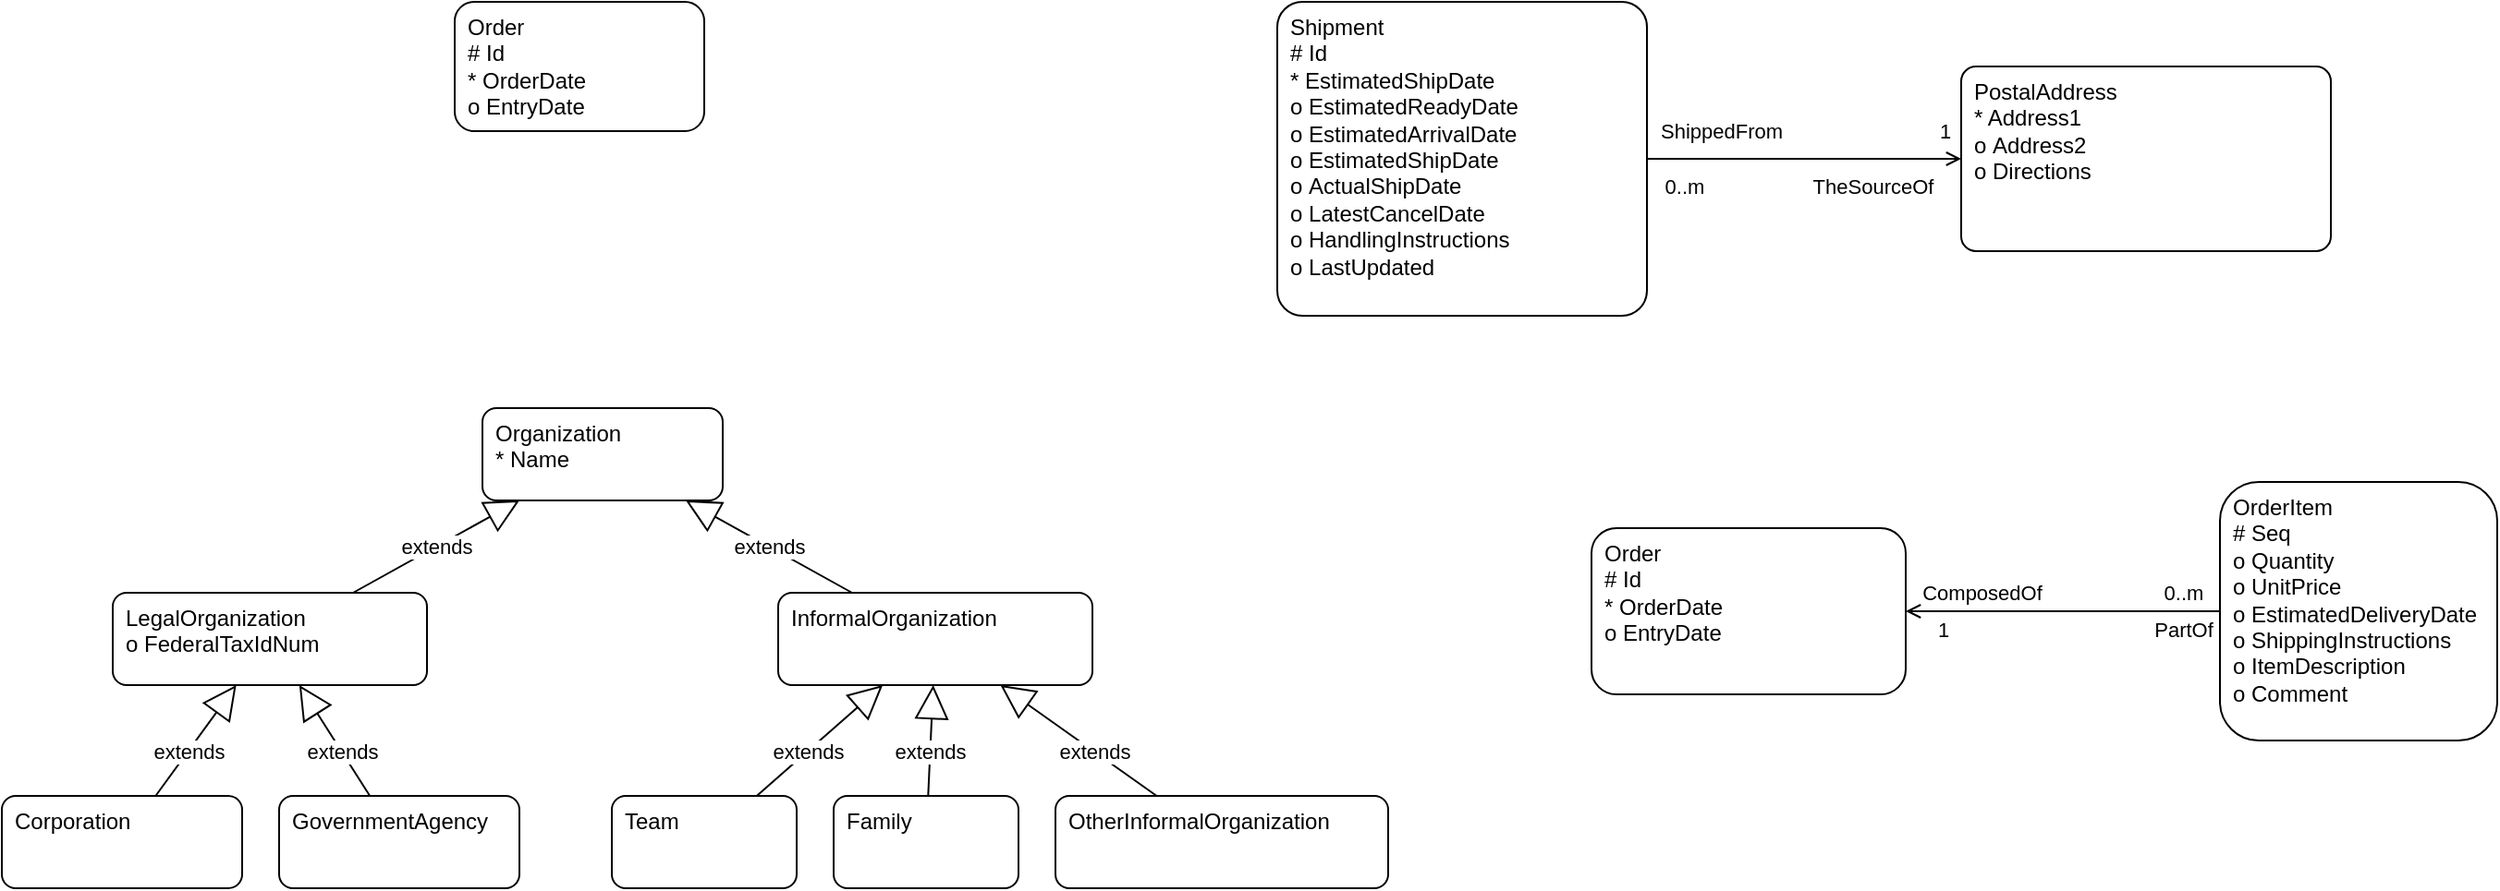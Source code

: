 <mxfile version="28.2.5">
  <diagram name="Page-1" id="7XUURtsWi7NvFYTWN6Y5">
    <mxGraphModel dx="656" dy="1519" grid="1" gridSize="10" guides="1" tooltips="1" connect="1" arrows="1" fold="1" page="1" pageScale="1" pageWidth="850" pageHeight="1100" math="0" shadow="0">
      <root>
        <mxCell id="0" />
        <mxCell id="1" parent="0" />
        <mxCell id="gx6_36p2fhPoFDvD785E-1" value="Organization&lt;div&gt;* Name&lt;/div&gt;" style="rounded=1;whiteSpace=wrap;html=1;verticalAlign=top;align=left;spacingTop=0;spacingLeft=5;" vertex="1" parent="1">
          <mxGeometry x="310" y="-330" width="130" height="50" as="geometry" />
        </mxCell>
        <mxCell id="gx6_36p2fhPoFDvD785E-2" value="LegalOrganization&lt;div&gt;o FederalTaxIdNum&lt;/div&gt;" style="rounded=1;whiteSpace=wrap;html=1;verticalAlign=top;align=left;spacingTop=0;spacingLeft=5;" vertex="1" parent="1">
          <mxGeometry x="110" y="-230" width="170" height="50" as="geometry" />
        </mxCell>
        <mxCell id="gx6_36p2fhPoFDvD785E-3" value="InformalOrganization&lt;div&gt;&lt;br&gt;&lt;/div&gt;" style="rounded=1;whiteSpace=wrap;html=1;verticalAlign=top;align=left;spacingTop=0;spacingLeft=5;" vertex="1" parent="1">
          <mxGeometry x="470" y="-230" width="170" height="50" as="geometry" />
        </mxCell>
        <mxCell id="gx6_36p2fhPoFDvD785E-4" value="Corporation" style="rounded=1;whiteSpace=wrap;html=1;verticalAlign=top;align=left;spacingTop=0;spacingLeft=5;" vertex="1" parent="1">
          <mxGeometry x="50" y="-120" width="130" height="50" as="geometry" />
        </mxCell>
        <mxCell id="gx6_36p2fhPoFDvD785E-5" value="GovernmentAgency" style="rounded=1;whiteSpace=wrap;html=1;verticalAlign=top;align=left;spacingTop=0;spacingLeft=5;" vertex="1" parent="1">
          <mxGeometry x="200" y="-120" width="130" height="50" as="geometry" />
        </mxCell>
        <mxCell id="gx6_36p2fhPoFDvD785E-6" value="Team" style="rounded=1;whiteSpace=wrap;html=1;verticalAlign=top;align=left;spacingTop=0;spacingLeft=5;" vertex="1" parent="1">
          <mxGeometry x="380" y="-120" width="100" height="50" as="geometry" />
        </mxCell>
        <mxCell id="gx6_36p2fhPoFDvD785E-7" value="Family" style="rounded=1;whiteSpace=wrap;html=1;verticalAlign=top;align=left;spacingTop=0;spacingLeft=5;" vertex="1" parent="1">
          <mxGeometry x="500" y="-120" width="100" height="50" as="geometry" />
        </mxCell>
        <mxCell id="gx6_36p2fhPoFDvD785E-8" value="OtherInformalOrganization" style="rounded=1;whiteSpace=wrap;html=1;verticalAlign=top;align=left;spacingTop=0;spacingLeft=5;" vertex="1" parent="1">
          <mxGeometry x="620" y="-120" width="180" height="50" as="geometry" />
        </mxCell>
        <mxCell id="gx6_36p2fhPoFDvD785E-9" value="extends" style="endArrow=block;endSize=16;endFill=0;html=1;rounded=0;" edge="1" parent="1" source="gx6_36p2fhPoFDvD785E-2" target="gx6_36p2fhPoFDvD785E-1">
          <mxGeometry width="160" relative="1" as="geometry">
            <mxPoint x="260" y="-110" as="sourcePoint" />
            <mxPoint x="420" y="-110" as="targetPoint" />
          </mxGeometry>
        </mxCell>
        <mxCell id="gx6_36p2fhPoFDvD785E-10" value="" style="endArrow=block;endSize=16;endFill=0;html=1;rounded=0;" edge="1" parent="1" source="gx6_36p2fhPoFDvD785E-3" target="gx6_36p2fhPoFDvD785E-1">
          <mxGeometry width="160" relative="1" as="geometry">
            <mxPoint x="440" y="-210" as="sourcePoint" />
            <mxPoint x="500" y="-260" as="targetPoint" />
          </mxGeometry>
        </mxCell>
        <mxCell id="gx6_36p2fhPoFDvD785E-12" value="extends" style="edgeLabel;html=1;align=center;verticalAlign=middle;resizable=0;points=[];" vertex="1" connectable="0" parent="gx6_36p2fhPoFDvD785E-10">
          <mxGeometry x="0.007" relative="1" as="geometry">
            <mxPoint as="offset" />
          </mxGeometry>
        </mxCell>
        <mxCell id="gx6_36p2fhPoFDvD785E-11" value="" style="endArrow=block;endSize=16;endFill=0;html=1;rounded=0;" edge="1" parent="1" source="gx6_36p2fhPoFDvD785E-4" target="gx6_36p2fhPoFDvD785E-2">
          <mxGeometry width="160" relative="1" as="geometry">
            <mxPoint x="310" y="-140" as="sourcePoint" />
            <mxPoint x="370" y="-190" as="targetPoint" />
          </mxGeometry>
        </mxCell>
        <mxCell id="gx6_36p2fhPoFDvD785E-13" value="extends" style="edgeLabel;html=1;align=center;verticalAlign=middle;resizable=0;points=[];" vertex="1" connectable="0" parent="gx6_36p2fhPoFDvD785E-11">
          <mxGeometry x="-0.195" relative="1" as="geometry">
            <mxPoint as="offset" />
          </mxGeometry>
        </mxCell>
        <mxCell id="gx6_36p2fhPoFDvD785E-14" value="" style="endArrow=block;endSize=16;endFill=0;html=1;rounded=0;" edge="1" parent="1" source="gx6_36p2fhPoFDvD785E-5" target="gx6_36p2fhPoFDvD785E-2">
          <mxGeometry width="160" relative="1" as="geometry">
            <mxPoint x="300" y="-90" as="sourcePoint" />
            <mxPoint x="340" y="-140" as="targetPoint" />
          </mxGeometry>
        </mxCell>
        <mxCell id="gx6_36p2fhPoFDvD785E-15" value="extends" style="edgeLabel;html=1;align=center;verticalAlign=middle;resizable=0;points=[];" vertex="1" connectable="0" parent="gx6_36p2fhPoFDvD785E-14">
          <mxGeometry x="-0.195" relative="1" as="geometry">
            <mxPoint as="offset" />
          </mxGeometry>
        </mxCell>
        <mxCell id="gx6_36p2fhPoFDvD785E-16" value="" style="endArrow=block;endSize=16;endFill=0;html=1;rounded=0;" edge="1" parent="1" source="gx6_36p2fhPoFDvD785E-6" target="gx6_36p2fhPoFDvD785E-3">
          <mxGeometry width="160" relative="1" as="geometry">
            <mxPoint x="430" y="-90" as="sourcePoint" />
            <mxPoint x="470" y="-140" as="targetPoint" />
          </mxGeometry>
        </mxCell>
        <mxCell id="gx6_36p2fhPoFDvD785E-17" value="extends" style="edgeLabel;html=1;align=center;verticalAlign=middle;resizable=0;points=[];" vertex="1" connectable="0" parent="gx6_36p2fhPoFDvD785E-16">
          <mxGeometry x="-0.195" relative="1" as="geometry">
            <mxPoint as="offset" />
          </mxGeometry>
        </mxCell>
        <mxCell id="gx6_36p2fhPoFDvD785E-18" value="" style="endArrow=block;endSize=16;endFill=0;html=1;rounded=0;" edge="1" parent="1" source="gx6_36p2fhPoFDvD785E-7" target="gx6_36p2fhPoFDvD785E-3">
          <mxGeometry width="160" relative="1" as="geometry">
            <mxPoint x="540" y="-90" as="sourcePoint" />
            <mxPoint x="580" y="-140" as="targetPoint" />
          </mxGeometry>
        </mxCell>
        <mxCell id="gx6_36p2fhPoFDvD785E-19" value="extends" style="edgeLabel;html=1;align=center;verticalAlign=middle;resizable=0;points=[];" vertex="1" connectable="0" parent="gx6_36p2fhPoFDvD785E-18">
          <mxGeometry x="-0.195" relative="1" as="geometry">
            <mxPoint as="offset" />
          </mxGeometry>
        </mxCell>
        <mxCell id="gx6_36p2fhPoFDvD785E-20" value="" style="endArrow=block;endSize=16;endFill=0;html=1;rounded=0;" edge="1" parent="1" source="gx6_36p2fhPoFDvD785E-8" target="gx6_36p2fhPoFDvD785E-3">
          <mxGeometry width="160" relative="1" as="geometry">
            <mxPoint x="620" y="-120" as="sourcePoint" />
            <mxPoint x="660" y="-170" as="targetPoint" />
          </mxGeometry>
        </mxCell>
        <mxCell id="gx6_36p2fhPoFDvD785E-21" value="extends" style="edgeLabel;html=1;align=center;verticalAlign=middle;resizable=0;points=[];" vertex="1" connectable="0" parent="gx6_36p2fhPoFDvD785E-20">
          <mxGeometry x="-0.195" relative="1" as="geometry">
            <mxPoint as="offset" />
          </mxGeometry>
        </mxCell>
        <mxCell id="gx6_36p2fhPoFDvD785E-22" value="Order&lt;div&gt;# Id&lt;br&gt;&lt;div&gt;* OrderDate&lt;/div&gt;&lt;/div&gt;&lt;div&gt;o EntryDate&lt;/div&gt;" style="rounded=1;whiteSpace=wrap;html=1;verticalAlign=top;align=left;spacingTop=0;spacingLeft=5;" vertex="1" parent="1">
          <mxGeometry x="295" y="-550" width="135" height="70" as="geometry" />
        </mxCell>
        <mxCell id="gx6_36p2fhPoFDvD785E-25" style="edgeStyle=orthogonalEdgeStyle;rounded=0;orthogonalLoop=1;jettySize=auto;html=1;endArrow=open;endFill=0;" edge="1" parent="1" source="gx6_36p2fhPoFDvD785E-23" target="gx6_36p2fhPoFDvD785E-24">
          <mxGeometry relative="1" as="geometry" />
        </mxCell>
        <mxCell id="gx6_36p2fhPoFDvD785E-26" value="ShippedFrom" style="edgeLabel;html=1;align=center;verticalAlign=middle;resizable=0;points=[];" vertex="1" connectable="0" parent="gx6_36p2fhPoFDvD785E-25">
          <mxGeometry x="-0.638" y="-1" relative="1" as="geometry">
            <mxPoint x="9" y="-16" as="offset" />
          </mxGeometry>
        </mxCell>
        <mxCell id="gx6_36p2fhPoFDvD785E-27" value="TheSourceOf" style="edgeLabel;html=1;align=center;verticalAlign=middle;resizable=0;points=[];" vertex="1" connectable="0" parent="gx6_36p2fhPoFDvD785E-25">
          <mxGeometry x="0.433" y="-2" relative="1" as="geometry">
            <mxPoint y="13" as="offset" />
          </mxGeometry>
        </mxCell>
        <mxCell id="gx6_36p2fhPoFDvD785E-28" value="1" style="edgeLabel;html=1;align=center;verticalAlign=middle;resizable=0;points=[];" vertex="1" connectable="0" parent="gx6_36p2fhPoFDvD785E-25">
          <mxGeometry x="0.533" y="4" relative="1" as="geometry">
            <mxPoint x="30" y="-11" as="offset" />
          </mxGeometry>
        </mxCell>
        <mxCell id="gx6_36p2fhPoFDvD785E-30" value="0..m" style="edgeLabel;html=1;align=center;verticalAlign=middle;resizable=0;points=[];" vertex="1" connectable="0" parent="gx6_36p2fhPoFDvD785E-25">
          <mxGeometry x="-0.629" y="-2" relative="1" as="geometry">
            <mxPoint x="-12" y="13" as="offset" />
          </mxGeometry>
        </mxCell>
        <mxCell id="gx6_36p2fhPoFDvD785E-23" value="&lt;div&gt;&lt;span style=&quot;background-color: transparent; color: light-dark(rgb(0, 0, 0), rgb(255, 255, 255));&quot;&gt;Shipment&lt;/span&gt;&lt;/div&gt;&lt;div&gt;# Id&lt;br&gt;&lt;div&gt;* EstimatedShipDate&lt;/div&gt;&lt;/div&gt;&lt;div&gt;o&amp;nbsp;&lt;span style=&quot;background-color: transparent; color: light-dark(rgb(0, 0, 0), rgb(255, 255, 255));&quot;&gt;EstimatedReadyDate&lt;/span&gt;&lt;/div&gt;&lt;div&gt;o&amp;nbsp;&lt;span style=&quot;color: light-dark(rgb(0, 0, 0), rgb(255, 255, 255)); background-color: transparent;&quot;&gt;EstimatedArrivalDate&lt;/span&gt;&lt;span style=&quot;background-color: transparent; color: light-dark(rgb(0, 0, 0), rgb(255, 255, 255));&quot;&gt;&lt;/span&gt;&lt;/div&gt;&lt;div&gt;o&amp;nbsp;&lt;span style=&quot;color: light-dark(rgb(0, 0, 0), rgb(255, 255, 255)); background-color: transparent;&quot;&gt;EstimatedShipDate&lt;/span&gt;&lt;span style=&quot;color: light-dark(rgb(0, 0, 0), rgb(255, 255, 255)); background-color: transparent;&quot;&gt;&lt;/span&gt;&lt;/div&gt;&lt;div&gt;o&amp;nbsp;&lt;span style=&quot;color: light-dark(rgb(0, 0, 0), rgb(255, 255, 255)); background-color: transparent;&quot;&gt;&lt;/span&gt;&lt;span style=&quot;background-color: transparent; color: light-dark(rgb(0, 0, 0), rgb(255, 255, 255));&quot;&gt;ActualShipDate&lt;/span&gt;&lt;/div&gt;&lt;div&gt;o&amp;nbsp;&lt;span style=&quot;color: light-dark(rgb(0, 0, 0), rgb(255, 255, 255)); background-color: transparent;&quot;&gt;LatestCancelDate&lt;/span&gt;&lt;span style=&quot;color: light-dark(rgb(0, 0, 0), rgb(255, 255, 255)); background-color: transparent;&quot;&gt;&lt;/span&gt;&lt;/div&gt;&lt;div&gt;o&amp;nbsp;&lt;span style=&quot;color: light-dark(rgb(0, 0, 0), rgb(255, 255, 255)); background-color: transparent;&quot;&gt;HandlingInstructions&lt;/span&gt;&lt;span style=&quot;color: light-dark(rgb(0, 0, 0), rgb(255, 255, 255)); background-color: transparent;&quot;&gt;&lt;/span&gt;&lt;/div&gt;&lt;div&gt;o&amp;nbsp;&lt;span style=&quot;color: light-dark(rgb(0, 0, 0), rgb(255, 255, 255)); background-color: transparent;&quot;&gt;LastUpdated&lt;/span&gt;&lt;span style=&quot;color: light-dark(rgb(0, 0, 0), rgb(255, 255, 255)); background-color: transparent;&quot;&gt;&lt;/span&gt;&lt;/div&gt;&lt;div&gt;&lt;span style=&quot;background-color: transparent; color: light-dark(rgb(0, 0, 0), rgb(255, 255, 255));&quot;&gt;&lt;br&gt;&lt;/span&gt;&lt;/div&gt;" style="rounded=1;whiteSpace=wrap;html=1;verticalAlign=top;align=left;spacingTop=0;spacingLeft=5;arcSize=8;" vertex="1" parent="1">
          <mxGeometry x="740" y="-550" width="200" height="170" as="geometry" />
        </mxCell>
        <mxCell id="gx6_36p2fhPoFDvD785E-24" value="&lt;div&gt;&lt;span style=&quot;background-color: transparent; color: light-dark(rgb(0, 0, 0), rgb(255, 255, 255));&quot;&gt;PostalAddress&lt;/span&gt;&lt;/div&gt;&lt;div&gt;&lt;div&gt;* Address1&lt;/div&gt;&lt;/div&gt;&lt;div&gt;o&amp;nbsp;&lt;span style=&quot;background-color: transparent; color: light-dark(rgb(0, 0, 0), rgb(255, 255, 255));&quot;&gt;Address2&lt;/span&gt;&lt;/div&gt;&lt;div&gt;o&amp;nbsp;&lt;span style=&quot;color: light-dark(rgb(0, 0, 0), rgb(255, 255, 255)); background-color: transparent;&quot;&gt;Directions&lt;/span&gt;&lt;/div&gt;&lt;div&gt;&lt;span style=&quot;background-color: transparent; color: light-dark(rgb(0, 0, 0), rgb(255, 255, 255));&quot;&gt;&lt;br&gt;&lt;/span&gt;&lt;/div&gt;" style="rounded=1;whiteSpace=wrap;html=1;verticalAlign=top;align=left;spacingTop=0;spacingLeft=5;arcSize=8;" vertex="1" parent="1">
          <mxGeometry x="1110" y="-515" width="200" height="100" as="geometry" />
        </mxCell>
        <mxCell id="gx6_36p2fhPoFDvD785E-31" value="Order&lt;div&gt;# Id&lt;br&gt;&lt;div&gt;* OrderDate&lt;/div&gt;&lt;/div&gt;&lt;div&gt;o EntryDate&lt;/div&gt;" style="rounded=1;whiteSpace=wrap;html=1;verticalAlign=top;align=left;spacingTop=0;spacingLeft=5;" vertex="1" parent="1">
          <mxGeometry x="910" y="-265" width="170" height="90" as="geometry" />
        </mxCell>
        <mxCell id="gx6_36p2fhPoFDvD785E-33" style="edgeStyle=orthogonalEdgeStyle;rounded=0;orthogonalLoop=1;jettySize=auto;html=1;endArrow=open;endFill=0;" edge="1" parent="1" source="gx6_36p2fhPoFDvD785E-32" target="gx6_36p2fhPoFDvD785E-31">
          <mxGeometry relative="1" as="geometry" />
        </mxCell>
        <mxCell id="gx6_36p2fhPoFDvD785E-34" value="ComposedOf" style="edgeLabel;html=1;align=center;verticalAlign=middle;resizable=0;points=[];" vertex="1" connectable="0" parent="gx6_36p2fhPoFDvD785E-33">
          <mxGeometry x="-0.573" y="-1" relative="1" as="geometry">
            <mxPoint x="-93" y="-9" as="offset" />
          </mxGeometry>
        </mxCell>
        <mxCell id="gx6_36p2fhPoFDvD785E-35" value="PartOf" style="edgeLabel;html=1;align=center;verticalAlign=middle;resizable=0;points=[];" vertex="1" connectable="0" parent="gx6_36p2fhPoFDvD785E-33">
          <mxGeometry x="0.68" y="1" relative="1" as="geometry">
            <mxPoint x="123" y="9" as="offset" />
          </mxGeometry>
        </mxCell>
        <mxCell id="gx6_36p2fhPoFDvD785E-36" value="1" style="edgeLabel;html=1;align=center;verticalAlign=middle;resizable=0;points=[];" vertex="1" connectable="0" parent="gx6_36p2fhPoFDvD785E-33">
          <mxGeometry x="0.716" y="2" relative="1" as="geometry">
            <mxPoint x="-4" y="8" as="offset" />
          </mxGeometry>
        </mxCell>
        <mxCell id="gx6_36p2fhPoFDvD785E-37" value="0..m" style="edgeLabel;html=1;align=center;verticalAlign=middle;resizable=0;points=[];" vertex="1" connectable="0" parent="gx6_36p2fhPoFDvD785E-33">
          <mxGeometry x="-0.814" relative="1" as="geometry">
            <mxPoint x="-4" y="-10" as="offset" />
          </mxGeometry>
        </mxCell>
        <mxCell id="gx6_36p2fhPoFDvD785E-32" value="OrderItem&lt;div&gt;# Seq&lt;/div&gt;&lt;div&gt;o Quantity&lt;/div&gt;&lt;div&gt;o UnitPrice&lt;/div&gt;&lt;div&gt;o EstimatedDeliveryDate&lt;/div&gt;&lt;div&gt;o ShippingInstructions&lt;/div&gt;&lt;div&gt;o ItemDescription&lt;/div&gt;&lt;div&gt;o Comment&lt;/div&gt;" style="rounded=1;whiteSpace=wrap;html=1;verticalAlign=top;align=left;spacingTop=0;spacingLeft=5;" vertex="1" parent="1">
          <mxGeometry x="1250" y="-290" width="150" height="140" as="geometry" />
        </mxCell>
      </root>
    </mxGraphModel>
  </diagram>
</mxfile>
